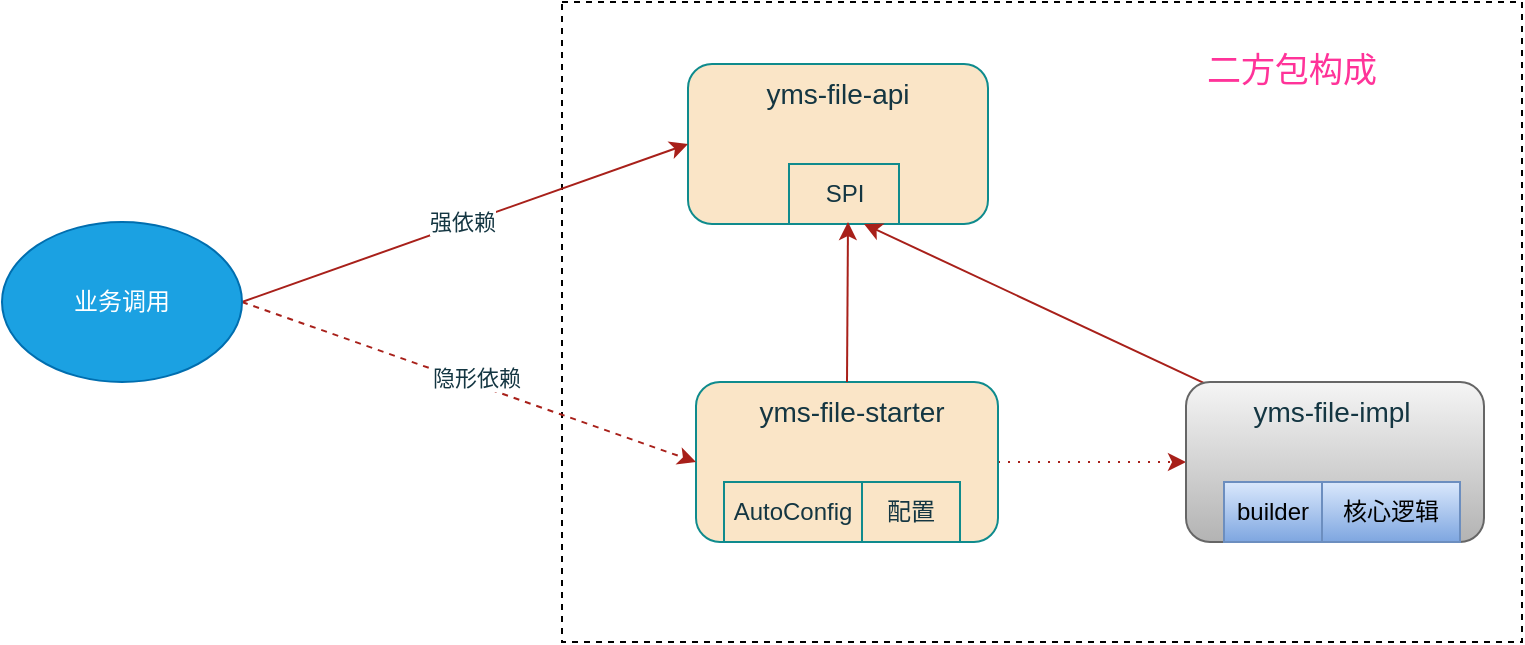 <mxfile version="24.7.7">
  <diagram name="第 1 页" id="fZbu2PIHR7mdxcE2C4wh">
    <mxGraphModel dx="1195" dy="584" grid="1" gridSize="10" guides="1" tooltips="1" connect="1" arrows="1" fold="1" page="1" pageScale="1" pageWidth="827" pageHeight="1169" math="0" shadow="0">
      <root>
        <mxCell id="0" />
        <mxCell id="1" parent="0" />
        <mxCell id="o6RX34Zdt3W5-iIUkgIu-23" value="" style="verticalLabelPosition=bottom;verticalAlign=top;html=1;shape=mxgraph.basic.rect;fillColor2=none;strokeWidth=1;size=20;indent=5;dashed=1;" vertex="1" parent="1">
          <mxGeometry x="330" y="100" width="480" height="320" as="geometry" />
        </mxCell>
        <mxCell id="o6RX34Zdt3W5-iIUkgIu-1" value="" style="rounded=1;whiteSpace=wrap;html=1;labelBackgroundColor=none;fillColor=#FAE5C7;strokeColor=#0F8B8D;fontColor=#143642;" vertex="1" parent="1">
          <mxGeometry x="393" y="131" width="150" height="80" as="geometry" />
        </mxCell>
        <mxCell id="o6RX34Zdt3W5-iIUkgIu-2" value="SPI" style="rounded=0;whiteSpace=wrap;html=1;labelBackgroundColor=none;fillColor=#FAE5C7;strokeColor=#0F8B8D;fontColor=#143642;" vertex="1" parent="1">
          <mxGeometry x="443.5" y="181" width="55" height="30" as="geometry" />
        </mxCell>
        <mxCell id="o6RX34Zdt3W5-iIUkgIu-25" style="edgeStyle=orthogonalEdgeStyle;rounded=0;orthogonalLoop=1;jettySize=auto;html=1;exitX=1;exitY=0.5;exitDx=0;exitDy=0;entryX=0;entryY=0.5;entryDx=0;entryDy=0;strokeColor=#A8201A;fontColor=#143642;fillColor=#FAE5C7;dashed=1;dashPattern=1 4;" edge="1" parent="1" source="o6RX34Zdt3W5-iIUkgIu-4" target="o6RX34Zdt3W5-iIUkgIu-8">
          <mxGeometry relative="1" as="geometry" />
        </mxCell>
        <mxCell id="o6RX34Zdt3W5-iIUkgIu-4" value="" style="rounded=1;whiteSpace=wrap;html=1;labelBackgroundColor=none;fillColor=#FAE5C7;strokeColor=#0F8B8D;fontColor=#143642;" vertex="1" parent="1">
          <mxGeometry x="397" y="290" width="151" height="80" as="geometry" />
        </mxCell>
        <mxCell id="o6RX34Zdt3W5-iIUkgIu-5" value="配置" style="rounded=0;whiteSpace=wrap;html=1;labelBackgroundColor=none;fillColor=#FAE5C7;strokeColor=#0F8B8D;fontColor=#143642;" vertex="1" parent="1">
          <mxGeometry x="480" y="340" width="49" height="30" as="geometry" />
        </mxCell>
        <mxCell id="o6RX34Zdt3W5-iIUkgIu-15" style="rounded=0;orthogonalLoop=1;jettySize=auto;html=1;exitX=0.5;exitY=0;exitDx=0;exitDy=0;labelBackgroundColor=none;strokeColor=#A8201A;fontColor=default;" edge="1" parent="1" source="o6RX34Zdt3W5-iIUkgIu-4">
          <mxGeometry relative="1" as="geometry">
            <mxPoint x="427" y="290" as="sourcePoint" />
            <mxPoint x="473" y="210" as="targetPoint" />
          </mxGeometry>
        </mxCell>
        <mxCell id="o6RX34Zdt3W5-iIUkgIu-7" value="AutoConfig" style="rounded=0;whiteSpace=wrap;html=1;labelBackgroundColor=none;fillColor=#FAE5C7;strokeColor=#0F8B8D;fontColor=#143642;" vertex="1" parent="1">
          <mxGeometry x="411" y="340" width="69" height="30" as="geometry" />
        </mxCell>
        <mxCell id="o6RX34Zdt3W5-iIUkgIu-16" style="rounded=0;orthogonalLoop=1;jettySize=auto;html=1;labelBackgroundColor=none;strokeColor=#A8201A;fontColor=default;entryX=0.5;entryY=1;entryDx=0;entryDy=0;" edge="1" parent="1">
          <mxGeometry relative="1" as="geometry">
            <mxPoint x="481" y="211" as="targetPoint" />
            <mxPoint x="661" y="295.165" as="sourcePoint" />
          </mxGeometry>
        </mxCell>
        <mxCell id="o6RX34Zdt3W5-iIUkgIu-8" value="" style="rounded=1;whiteSpace=wrap;html=1;labelBackgroundColor=none;fillColor=#f5f5f5;strokeColor=#666666;gradientColor=#b3b3b3;" vertex="1" parent="1">
          <mxGeometry x="642" y="290" width="149" height="80" as="geometry" />
        </mxCell>
        <mxCell id="o6RX34Zdt3W5-iIUkgIu-9" value="核心逻辑" style="rounded=0;whiteSpace=wrap;html=1;labelBackgroundColor=none;fillColor=#dae8fc;strokeColor=#6c8ebf;gradientColor=#7ea6e0;" vertex="1" parent="1">
          <mxGeometry x="710" y="340" width="69" height="30" as="geometry" />
        </mxCell>
        <mxCell id="o6RX34Zdt3W5-iIUkgIu-11" value="builder" style="rounded=0;whiteSpace=wrap;html=1;labelBackgroundColor=none;fillColor=#dae8fc;strokeColor=#6c8ebf;gradientColor=#7ea6e0;" vertex="1" parent="1">
          <mxGeometry x="661" y="340" width="49" height="30" as="geometry" />
        </mxCell>
        <mxCell id="o6RX34Zdt3W5-iIUkgIu-13" style="rounded=0;orthogonalLoop=1;jettySize=auto;html=1;exitX=1;exitY=0.5;exitDx=0;exitDy=0;entryX=0;entryY=0.5;entryDx=0;entryDy=0;labelBackgroundColor=none;strokeColor=#A8201A;fontColor=default;elbow=vertical;" edge="1" parent="1" source="o6RX34Zdt3W5-iIUkgIu-12" target="o6RX34Zdt3W5-iIUkgIu-1">
          <mxGeometry relative="1" as="geometry">
            <mxPoint x="389" y="161" as="targetPoint" />
          </mxGeometry>
        </mxCell>
        <mxCell id="o6RX34Zdt3W5-iIUkgIu-21" value="强依赖" style="edgeLabel;html=1;align=center;verticalAlign=middle;resizable=0;points=[];strokeColor=#0F8B8D;fontColor=#143642;fillColor=#FAE5C7;" vertex="1" connectable="0" parent="o6RX34Zdt3W5-iIUkgIu-13">
          <mxGeometry x="-0.01" y="1" relative="1" as="geometry">
            <mxPoint as="offset" />
          </mxGeometry>
        </mxCell>
        <mxCell id="o6RX34Zdt3W5-iIUkgIu-14" style="rounded=0;orthogonalLoop=1;jettySize=auto;html=1;entryX=0;entryY=0.5;entryDx=0;entryDy=0;exitX=1;exitY=0.5;exitDx=0;exitDy=0;labelBackgroundColor=none;strokeColor=#A8201A;fontColor=default;dashed=1;" edge="1" parent="1" source="o6RX34Zdt3W5-iIUkgIu-12" target="o6RX34Zdt3W5-iIUkgIu-4">
          <mxGeometry relative="1" as="geometry" />
        </mxCell>
        <mxCell id="o6RX34Zdt3W5-iIUkgIu-22" value="隐形依赖" style="edgeLabel;html=1;align=center;verticalAlign=middle;resizable=0;points=[];strokeColor=#0F8B8D;fontColor=#143642;fillColor=#FAE5C7;" vertex="1" connectable="0" parent="o6RX34Zdt3W5-iIUkgIu-14">
          <mxGeometry x="0.019" y="3" relative="1" as="geometry">
            <mxPoint as="offset" />
          </mxGeometry>
        </mxCell>
        <mxCell id="o6RX34Zdt3W5-iIUkgIu-12" value="业务调用" style="ellipse;whiteSpace=wrap;html=1;labelBackgroundColor=none;fillColor=#1ba1e2;strokeColor=#006EAF;fontColor=#ffffff;" vertex="1" parent="1">
          <mxGeometry x="50" y="210" width="120" height="80" as="geometry" />
        </mxCell>
        <mxCell id="o6RX34Zdt3W5-iIUkgIu-17" value="yms-file-starter" style="text;html=1;align=center;verticalAlign=middle;whiteSpace=wrap;rounded=0;labelBackgroundColor=none;fontColor=#143642;fontSize=14;" vertex="1" parent="1">
          <mxGeometry x="400" y="290" width="150" height="30" as="geometry" />
        </mxCell>
        <mxCell id="o6RX34Zdt3W5-iIUkgIu-18" value="yms-file-impl" style="text;html=1;align=center;verticalAlign=middle;whiteSpace=wrap;rounded=0;labelBackgroundColor=none;fontColor=#143642;fontSize=14;" vertex="1" parent="1">
          <mxGeometry x="640" y="290" width="150" height="30" as="geometry" />
        </mxCell>
        <mxCell id="o6RX34Zdt3W5-iIUkgIu-19" value="yms-file-api" style="text;html=1;align=center;verticalAlign=middle;whiteSpace=wrap;rounded=0;labelBackgroundColor=none;fontColor=#143642;fontSize=14;" vertex="1" parent="1">
          <mxGeometry x="393" y="131" width="150" height="30" as="geometry" />
        </mxCell>
        <mxCell id="o6RX34Zdt3W5-iIUkgIu-26" value="二方包构成" style="text;html=1;align=center;verticalAlign=middle;whiteSpace=wrap;rounded=0;labelBackgroundColor=none;fontColor=#FF3399;fontSize=17;" vertex="1" parent="1">
          <mxGeometry x="620" y="120" width="150" height="30" as="geometry" />
        </mxCell>
      </root>
    </mxGraphModel>
  </diagram>
</mxfile>
